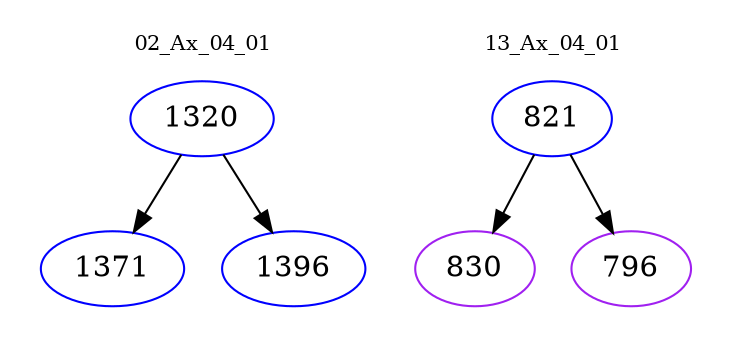 digraph{
subgraph cluster_0 {
color = white
label = "02_Ax_04_01";
fontsize=10;
T0_1320 [label="1320", color="blue"]
T0_1320 -> T0_1371 [color="black"]
T0_1371 [label="1371", color="blue"]
T0_1320 -> T0_1396 [color="black"]
T0_1396 [label="1396", color="blue"]
}
subgraph cluster_1 {
color = white
label = "13_Ax_04_01";
fontsize=10;
T1_821 [label="821", color="blue"]
T1_821 -> T1_830 [color="black"]
T1_830 [label="830", color="purple"]
T1_821 -> T1_796 [color="black"]
T1_796 [label="796", color="purple"]
}
}
